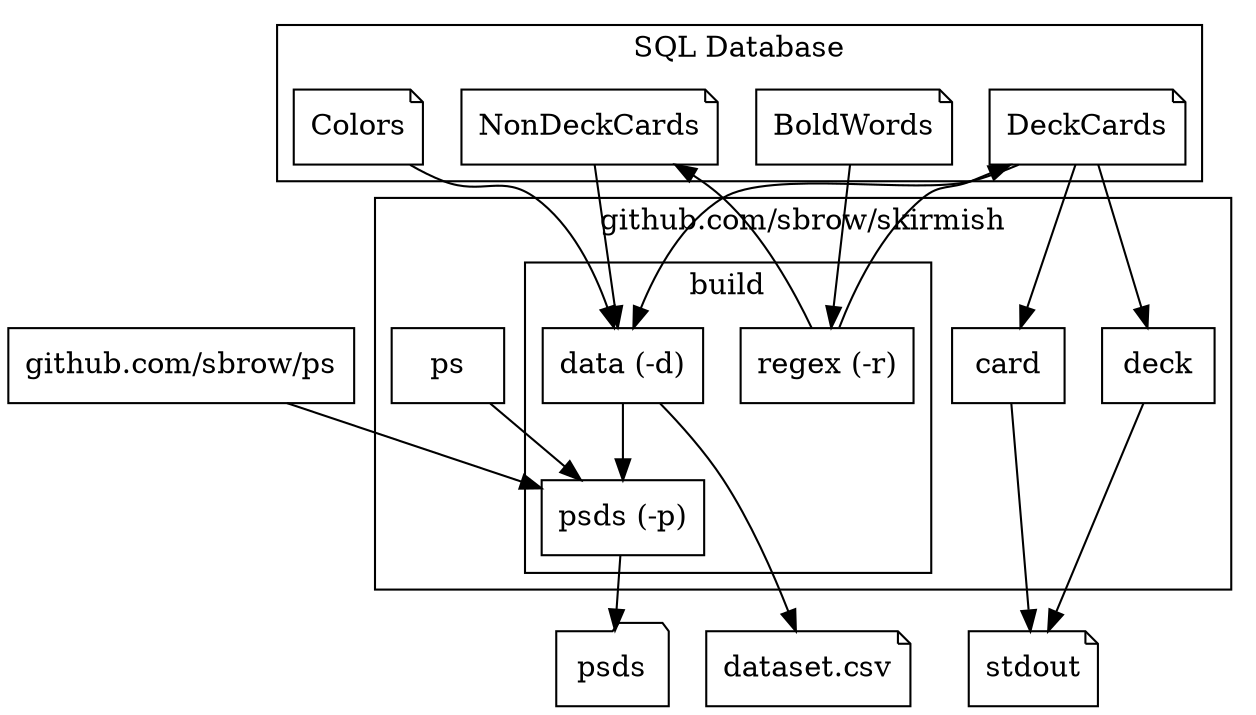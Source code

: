 digraph {
	node [shape=record]
	subgraph cluster_sql {
		label = "SQL Database"
		node [shape=note]
		bold [label="BoldWords"]
		heroes [label="NonDeckCards"]
		colors [label="Colors"]
		decks [label="DeckCards"]
	}
	subgraph cluster_skirmish {
		label = "github.com/sbrow/skirmish"
		node [shape=record]
		skps [label="ps"]
		subgraph cluster_build {
			label = "build"
			data [label="data (-d)"]
			r [label="regex (-r)"]
			psds [label="psds (-p)"]
		}
		card
		deck
		decks -> {card, deck}
	}
	out [label="stdout" shape=note]
	{deck, card} -> out
	ps [label="github.com/sbrow/ps"]
	dataset [label="dataset.csv" shape=note]
	bold -> r -> {decks, heroes}

	{decks, heroes, colors} -> data
	data -> dataset
	output [label="psds" shape=folder]
	{ps, skps, data}-> psds
	psds -> output
	{rank=same; output; out; dataset}
}	